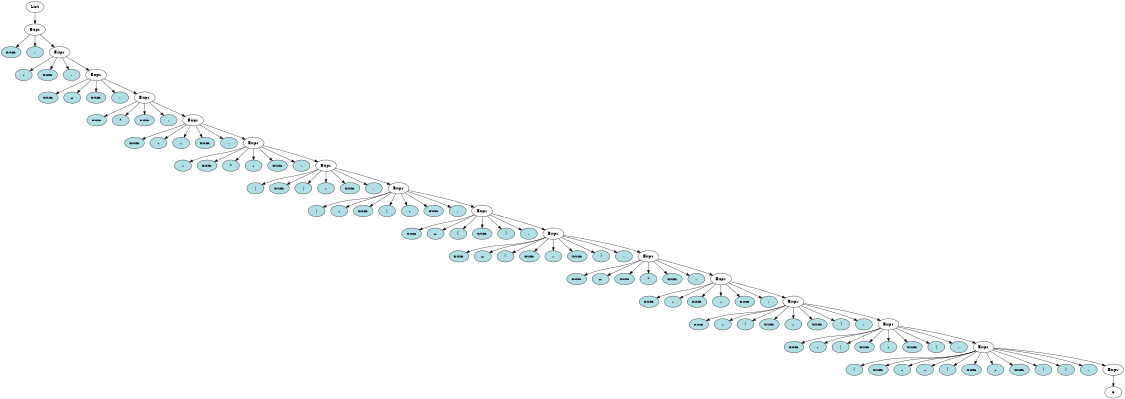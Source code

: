 digraph G { page="8.5,11"; size="7.5, 10"
	"List1" [label="List"]
	"Expr2" [label="Expr"]
	"List1" -> "Expr2"
	"num3" [label="num",style=filled,fillcolor=powderblue]
	"Expr2" -> "num3"
	".4" [label=".",style=filled,fillcolor=powderblue]
	"Expr2" -> ".4"
	"Expr5" [label="Expr"]
	"Expr2" -> "Expr5"
	"-6" [label="-",style=filled,fillcolor=powderblue]
	"Expr5" -> "-6"
	"num7" [label="num",style=filled,fillcolor=powderblue]
	"Expr5" -> "num7"
	".8" [label=".",style=filled,fillcolor=powderblue]
	"Expr5" -> ".8"
	"Expr9" [label="Expr"]
	"Expr5" -> "Expr9"
	"num10" [label="num",style=filled,fillcolor=powderblue]
	"Expr9" -> "num10"
	"+11" [label="+",style=filled,fillcolor=powderblue]
	"Expr9" -> "+11"
	"num12" [label="num",style=filled,fillcolor=powderblue]
	"Expr9" -> "num12"
	".13" [label=".",style=filled,fillcolor=powderblue]
	"Expr9" -> ".13"
	"Expr14" [label="Expr"]
	"Expr9" -> "Expr14"
	"num15" [label="num",style=filled,fillcolor=powderblue]
	"Expr14" -> "num15"
	"*16" [label="*",style=filled,fillcolor=powderblue]
	"Expr14" -> "*16"
	"num17" [label="num",style=filled,fillcolor=powderblue]
	"Expr14" -> "num17"
	".18" [label=".",style=filled,fillcolor=powderblue]
	"Expr14" -> ".18"
	"Expr19" [label="Expr"]
	"Expr14" -> "Expr19"
	"num20" [label="num",style=filled,fillcolor=powderblue]
	"Expr19" -> "num20"
	"-21" [label="-",style=filled,fillcolor=powderblue]
	"Expr19" -> "-21"
	"-22" [label="-",style=filled,fillcolor=powderblue]
	"Expr19" -> "-22"
	"num23" [label="num",style=filled,fillcolor=powderblue]
	"Expr19" -> "num23"
	".24" [label=".",style=filled,fillcolor=powderblue]
	"Expr19" -> ".24"
	"Expr25" [label="Expr"]
	"Expr19" -> "Expr25"
	"-26" [label="-",style=filled,fillcolor=powderblue]
	"Expr25" -> "-26"
	"num27" [label="num",style=filled,fillcolor=powderblue]
	"Expr25" -> "num27"
	"*28" [label="*",style=filled,fillcolor=powderblue]
	"Expr25" -> "*28"
	"-29" [label="-",style=filled,fillcolor=powderblue]
	"Expr25" -> "-29"
	"num30" [label="num",style=filled,fillcolor=powderblue]
	"Expr25" -> "num30"
	".31" [label=".",style=filled,fillcolor=powderblue]
	"Expr25" -> ".31"
	"Expr32" [label="Expr"]
	"Expr25" -> "Expr32"
	"|33" [label="|",style=filled,fillcolor=powderblue]
	"Expr32" -> "|33"
	"num34" [label="num",style=filled,fillcolor=powderblue]
	"Expr32" -> "num34"
	"|35" [label="|",style=filled,fillcolor=powderblue]
	"Expr32" -> "|35"
	"-36" [label="-",style=filled,fillcolor=powderblue]
	"Expr32" -> "-36"
	"num37" [label="num",style=filled,fillcolor=powderblue]
	"Expr32" -> "num37"
	".38" [label=".",style=filled,fillcolor=powderblue]
	"Expr32" -> ".38"
	"Expr39" [label="Expr"]
	"Expr32" -> "Expr39"
	"|40" [label="|",style=filled,fillcolor=powderblue]
	"Expr39" -> "|40"
	"-41" [label="-",style=filled,fillcolor=powderblue]
	"Expr39" -> "-41"
	"num42" [label="num",style=filled,fillcolor=powderblue]
	"Expr39" -> "num42"
	"|43" [label="|",style=filled,fillcolor=powderblue]
	"Expr39" -> "|43"
	"-44" [label="-",style=filled,fillcolor=powderblue]
	"Expr39" -> "-44"
	"num45" [label="num",style=filled,fillcolor=powderblue]
	"Expr39" -> "num45"
	".46" [label=".",style=filled,fillcolor=powderblue]
	"Expr39" -> ".46"
	"Expr47" [label="Expr"]
	"Expr39" -> "Expr47"
	"num48" [label="num",style=filled,fillcolor=powderblue]
	"Expr47" -> "num48"
	"+49" [label="+",style=filled,fillcolor=powderblue]
	"Expr47" -> "+49"
	"(50" [label="(",style=filled,fillcolor=powderblue]
	"Expr47" -> "(50"
	"num51" [label="num",style=filled,fillcolor=powderblue]
	"Expr47" -> "num51"
	")52" [label=")",style=filled,fillcolor=powderblue]
	"Expr47" -> ")52"
	".53" [label=".",style=filled,fillcolor=powderblue]
	"Expr47" -> ".53"
	"Expr54" [label="Expr"]
	"Expr47" -> "Expr54"
	"num55" [label="num",style=filled,fillcolor=powderblue]
	"Expr54" -> "num55"
	"+56" [label="+",style=filled,fillcolor=powderblue]
	"Expr54" -> "+56"
	"(57" [label="(",style=filled,fillcolor=powderblue]
	"Expr54" -> "(57"
	"num58" [label="num",style=filled,fillcolor=powderblue]
	"Expr54" -> "num58"
	"-59" [label="-",style=filled,fillcolor=powderblue]
	"Expr54" -> "-59"
	"num60" [label="num",style=filled,fillcolor=powderblue]
	"Expr54" -> "num60"
	")61" [label=")",style=filled,fillcolor=powderblue]
	"Expr54" -> ")61"
	".62" [label=".",style=filled,fillcolor=powderblue]
	"Expr54" -> ".62"
	"Expr63" [label="Expr"]
	"Expr54" -> "Expr63"
	"num64" [label="num",style=filled,fillcolor=powderblue]
	"Expr63" -> "num64"
	"+65" [label="+",style=filled,fillcolor=powderblue]
	"Expr63" -> "+65"
	"num66" [label="num",style=filled,fillcolor=powderblue]
	"Expr63" -> "num66"
	"*67" [label="*",style=filled,fillcolor=powderblue]
	"Expr63" -> "*67"
	"num68" [label="num",style=filled,fillcolor=powderblue]
	"Expr63" -> "num68"
	".69" [label=".",style=filled,fillcolor=powderblue]
	"Expr63" -> ".69"
	"Expr70" [label="Expr"]
	"Expr63" -> "Expr70"
	"num71" [label="num",style=filled,fillcolor=powderblue]
	"Expr70" -> "num71"
	"-72" [label="-",style=filled,fillcolor=powderblue]
	"Expr70" -> "-72"
	"num73" [label="num",style=filled,fillcolor=powderblue]
	"Expr70" -> "num73"
	"-74" [label="-",style=filled,fillcolor=powderblue]
	"Expr70" -> "-74"
	"num75" [label="num",style=filled,fillcolor=powderblue]
	"Expr70" -> "num75"
	".76" [label=".",style=filled,fillcolor=powderblue]
	"Expr70" -> ".76"
	"Expr77" [label="Expr"]
	"Expr70" -> "Expr77"
	"num78" [label="num",style=filled,fillcolor=powderblue]
	"Expr77" -> "num78"
	"-79" [label="-",style=filled,fillcolor=powderblue]
	"Expr77" -> "-79"
	"(80" [label="(",style=filled,fillcolor=powderblue]
	"Expr77" -> "(80"
	"num81" [label="num",style=filled,fillcolor=powderblue]
	"Expr77" -> "num81"
	"-82" [label="-",style=filled,fillcolor=powderblue]
	"Expr77" -> "-82"
	"num83" [label="num",style=filled,fillcolor=powderblue]
	"Expr77" -> "num83"
	")84" [label=")",style=filled,fillcolor=powderblue]
	"Expr77" -> ")84"
	".85" [label=".",style=filled,fillcolor=powderblue]
	"Expr77" -> ".85"
	"Expr86" [label="Expr"]
	"Expr77" -> "Expr86"
	"num87" [label="num",style=filled,fillcolor=powderblue]
	"Expr86" -> "num87"
	"-88" [label="-",style=filled,fillcolor=powderblue]
	"Expr86" -> "-88"
	"|89" [label="|",style=filled,fillcolor=powderblue]
	"Expr86" -> "|89"
	"num90" [label="num",style=filled,fillcolor=powderblue]
	"Expr86" -> "num90"
	"-91" [label="-",style=filled,fillcolor=powderblue]
	"Expr86" -> "-91"
	"num92" [label="num",style=filled,fillcolor=powderblue]
	"Expr86" -> "num92"
	"|93" [label="|",style=filled,fillcolor=powderblue]
	"Expr86" -> "|93"
	".94" [label=".",style=filled,fillcolor=powderblue]
	"Expr86" -> ".94"
	"Expr95" [label="Expr"]
	"Expr86" -> "Expr95"
	"(96" [label="(",style=filled,fillcolor=powderblue]
	"Expr95" -> "(96"
	"num97" [label="num",style=filled,fillcolor=powderblue]
	"Expr95" -> "num97"
	"-98" [label="-",style=filled,fillcolor=powderblue]
	"Expr95" -> "-98"
	"-99" [label="-",style=filled,fillcolor=powderblue]
	"Expr95" -> "-99"
	"(100" [label="(",style=filled,fillcolor=powderblue]
	"Expr95" -> "(100"
	"num101" [label="num",style=filled,fillcolor=powderblue]
	"Expr95" -> "num101"
	"-102" [label="-",style=filled,fillcolor=powderblue]
	"Expr95" -> "-102"
	"num103" [label="num",style=filled,fillcolor=powderblue]
	"Expr95" -> "num103"
	")104" [label=")",style=filled,fillcolor=powderblue]
	"Expr95" -> ")104"
	")105" [label=")",style=filled,fillcolor=powderblue]
	"Expr95" -> ")105"
	".106" [label=".",style=filled,fillcolor=powderblue]
	"Expr95" -> ".106"
	"Expr107" [label="Expr"]
	"Expr95" -> "Expr107"
	"e108" [label="e"]
	"Expr107" -> "e108"
}
